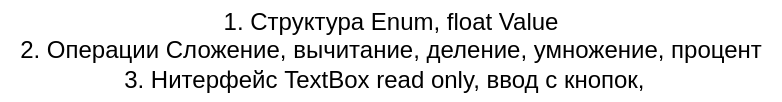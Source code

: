 <mxfile version="19.0.3" type="device"><diagram id="G9r2oSP5Mfpp4Mw3p5-0" name="Page-2"><mxGraphModel dx="1422" dy="898" grid="1" gridSize="10" guides="1" tooltips="1" connect="1" arrows="1" fold="1" page="1" pageScale="1" pageWidth="1169" pageHeight="827" math="0" shadow="0"><root><mxCell id="0"/><mxCell id="1" parent="0"/><mxCell id="k5Ib56YY6GDqPH8CTb3L-12" value="1. Структура Enum, float Value&lt;br&gt;2. Операции Сложение, вычитание, деление, умножение, процент&lt;br&gt;3. Нитерфейс TextBox read only, ввод с кнопок,&amp;nbsp;&amp;nbsp;" style="text;html=1;align=center;verticalAlign=middle;resizable=0;points=[];autosize=1;strokeColor=none;fillColor=none;" parent="1" vertex="1"><mxGeometry x="15" y="105" width="390" height="50" as="geometry"/></mxCell></root></mxGraphModel></diagram></mxfile>